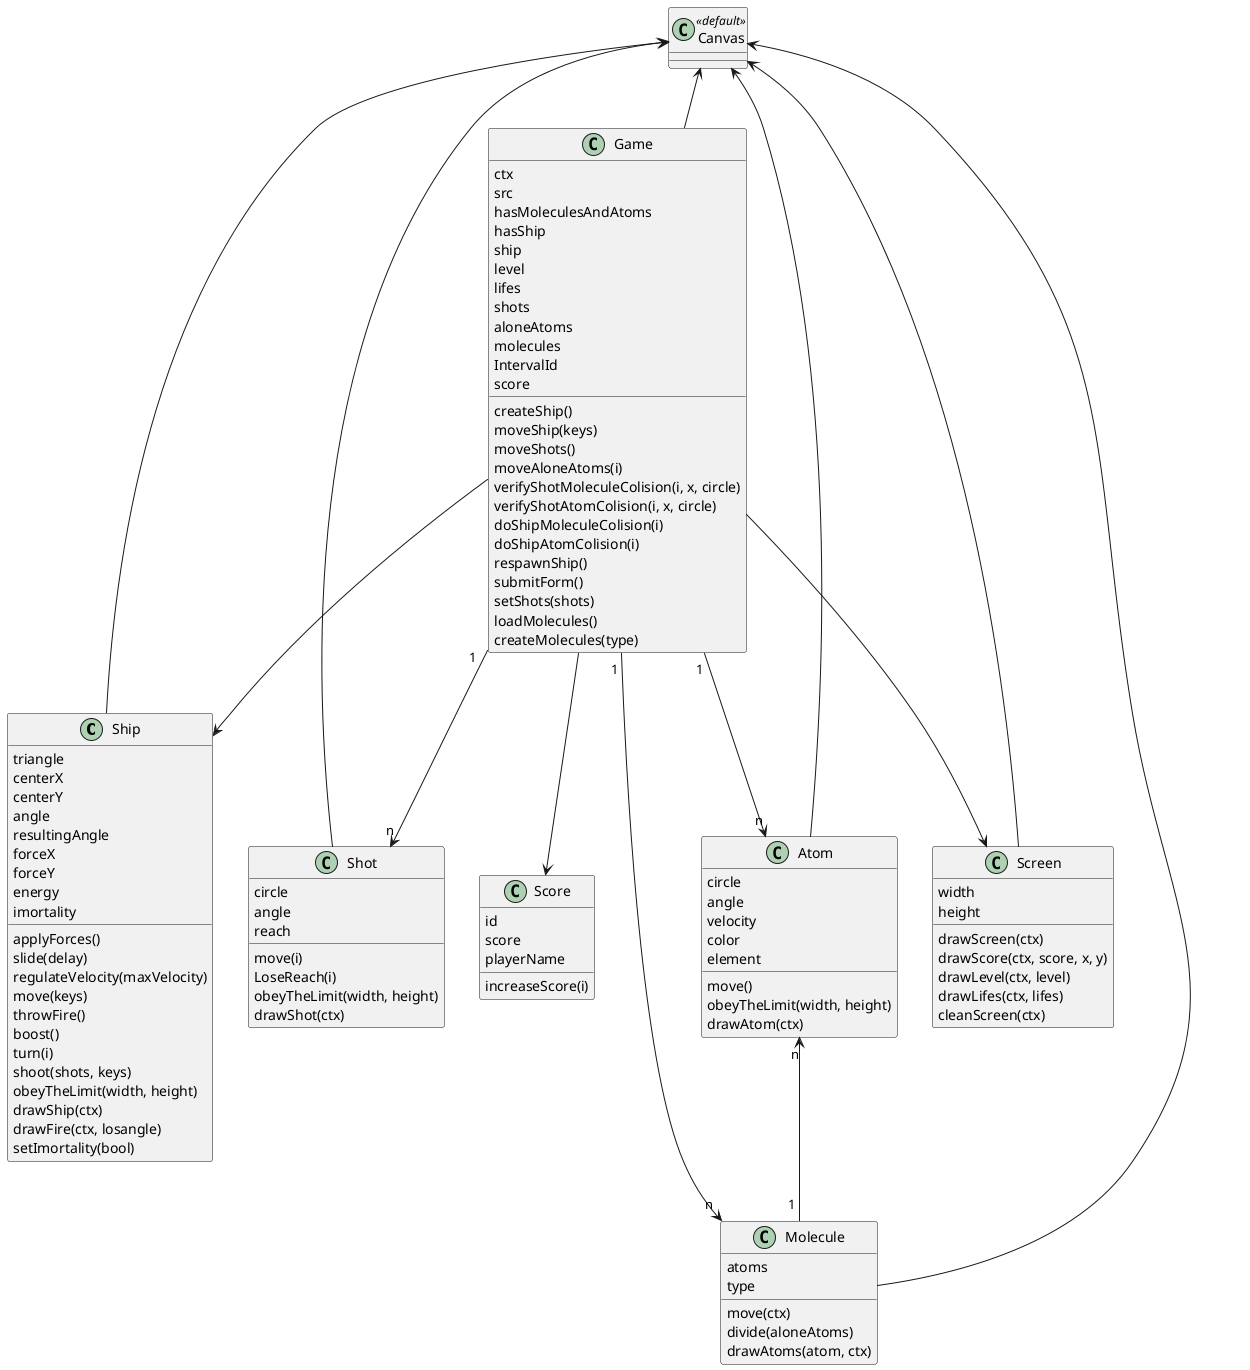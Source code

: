 @startuml

class Ship{
    triangle
    centerX
    centerY
    angle
    resultingAngle
    forceX
    forceY
    energy
    imortality

    applyForces()
    slide(delay)
    regulateVelocity(maxVelocity)
    move(keys)
    throwFire()
    boost()
    turn(i)
    shoot(shots, keys)
    obeyTheLimit(width, height)
    drawShip(ctx)
    drawFire(ctx, losangle)
    setImortality(bool)
}

class Atom{
    circle
    angle
    velocity
    color
    element

    move()
    obeyTheLimit(width, height)
    drawAtom(ctx)
}

class Shot{
    circle
    angle
    reach

    move(i)
    LoseReach(i)
    obeyTheLimit(width, height)
    drawShot(ctx)
}

class Molecule{
    atoms
    type

    move(ctx)
    divide(aloneAtoms)
    drawAtoms(atom, ctx)
}

class Score{
    id
    score
    playerName

    increaseScore(i)
}

class Screen{
    width
    height

    drawScreen(ctx)
    drawScore(ctx, score, x, y)
    drawLevel(ctx, level)
    drawLifes(ctx, lifes)
    cleanScreen(ctx)
}

class Game{
    ctx
    src
    hasMoleculesAndAtoms
    hasShip
    ship
    level
    lifes
    shots
    aloneAtoms
    molecules
    IntervalId
    score

    createShip()
    moveShip(keys)
    moveShots()
    moveAloneAtoms(i)
    verifyShotMoleculeColision(i, x, circle)
    verifyShotAtomColision(i, x, circle)
    doShipMoleculeColision(i)
    doShipAtomColision(i)
    respawnShip()
    submitForm()
    setShots(shots)
    loadMolecules()
    createMolecules(type)
}

class Canvas <<default>> {

}

Canvas <-- Ship
Canvas <-- Atom
Canvas <-- Molecule
Canvas <-- Screen
Canvas <-- Game
Canvas <-- Shot

Atom "n" <-- " 1 " Molecule

Game --> Ship
Game " 1 " --> "n" Atom
Game " 1 " --> "n" Molecule
Game --> Score
Game --> Screen
Game " 1 " --> "n" Shot

@enduml